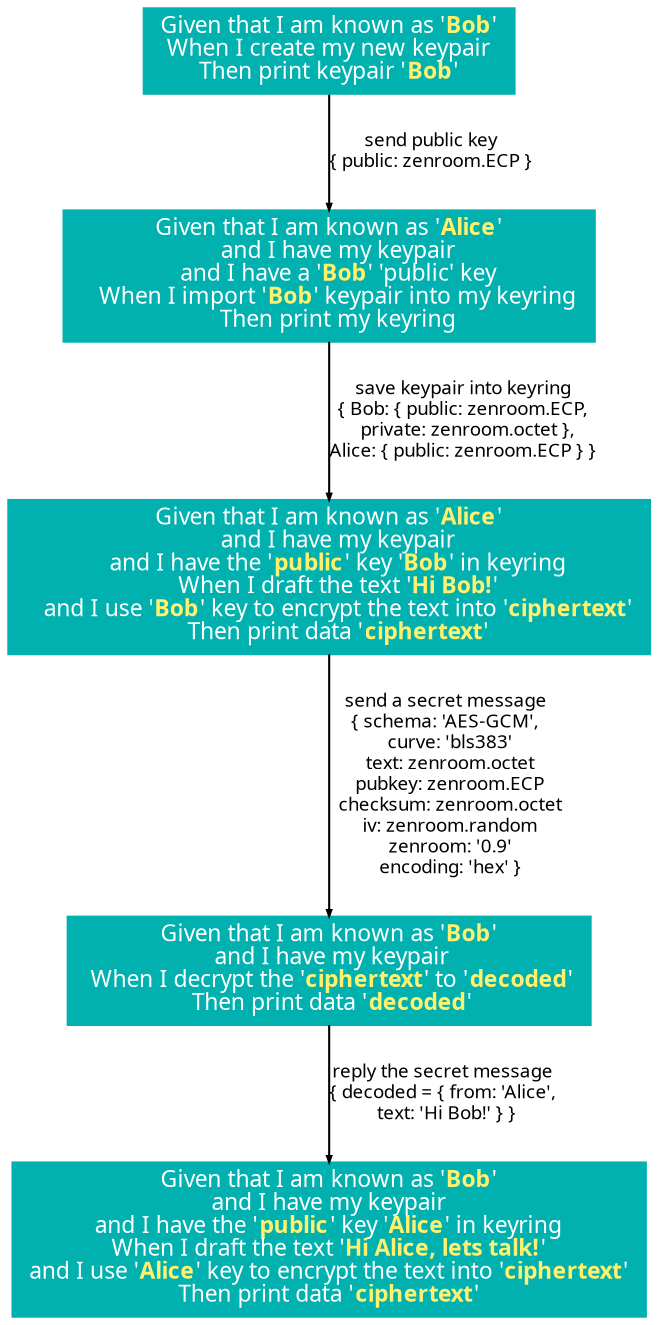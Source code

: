 digraph zencode_encrypt {
	// node [shape=box, splines=compound, rank=max,
	// 	  overlap=false, overlap_shrink=true,
	// 	  pack=true, packmode=nodes, resolution=1200,
	// 	  outputorder=edgesfirst, style=filled color="#00b1b0" fontcolor=white];
	graph [ dpi=200, bgcolor=white ];
	node [shape=box, rank=max, fontname=Montserrat, fontsize=11, bgcolor=white,
		  overlap=false, pack=true, style=filled color="#00b1b0" fontcolor=white];
	edge [fontname=Montserrat, fontsize=9, arrowsize=0.3]

	Keygen_Bob [label=
				<Given that I am known as '<b><font color="#fff16e">Bob</font></b>'<br/>
				When I create my new keypair<br/>
				Then print keypair '<b><font color="#fff16e">Bob</font></b>'>]

	Kimport_Alice [label=
				   <Given that I am known as '<b><font color="#fff16e">Alice</font></b>'<br/>
				   and I have my keypair<br/>
				   and I have a '<font color="#fff16e"><b>Bob</b></font>' 'public' key<br/>
				   When I import '<font color="#fff16e"><b>Bob</b></font>' keypair into my keyring<br/>
				   Then print my keyring>]

	Encrypt_Alice [label=
				   <Given that I am known as '<font color="#fff16e"><b>Alice</b></font>'<br/>
				   and I have my keypair<br/>
				   and I have the '<font color="#fff16e"><b>public</b></font>' key '<font color="#fff16e"><b>Bob</b></font>' in keyring<br/>
				   When I draft the text '<font color="#fff16e"><b>Hi Bob!</b></font>'<br/>
				   and I use '<font color="#fff16e"><b>Bob</b></font>' key to encrypt the text into '<font color="#fff16e"><b>ciphertext</b></font>'<br/>
				   Then print data '<font color="#fff16e"><b>ciphertext</b></font>'>]

	Decrypt_Bob [label=
				 <Given that I am known as '<font color="#fff16e"><b>Bob</b></font>'<br/>
				 and I have my keypair<br/>
				 When I decrypt the '<font color="#fff16e"><b>ciphertext</b></font>' to '<font color="#fff16e"><b>decoded</b></font>'<br/>
				 Then print data '<font color="#fff16e"><b>decoded</b></font>'>]

	Answer_Alice [label=
				<Given that I am known as '<font color="#fff16e"><b>Bob</b></font>'<br/>
				and I have my keypair<br/>
				and I have the '<font color="#fff16e"><b>public</b></font>' key '<font color="#fff16e"><b>Alice</b></font>' in keyring<br/>
				When I draft the text '<font color="#fff16e"><b>Hi Alice, lets talk!</b></font>'<br/>
				and I use '<font color="#fff16e"><b>Alice</b></font>' key to encrypt the text into '<font color="#fff16e"><b>ciphertext</b></font>'<br/>
				Then print data '<font color="#fff16e"><b>ciphertext</b></font>'>]

	Keygen_Bob -> Kimport_Alice [label="send public key\n{ public: zenroom.ECP }"]

	Kimport_Alice -> Encrypt_Alice [label="save keypair into keyring\n{ Bob: { public: zenroom.ECP,\n  private: zenroom.octet },\nAlice: { public: zenroom.ECP } }"]

	Encrypt_Alice -> Decrypt_Bob [label="send a secret message\n{ schema: 'AES-GCM',\n  curve: 'bls383'\n  text: zenroom.octet\n  pubkey: zenroom.ECP\n  checksum: zenroom.octet\n  iv: zenroom.random\n  zenroom: '0.9'\n  encoding: 'hex' }"]

	Decrypt_Bob -> Answer_Alice [label="reply the secret message\n{ decoded = { from: 'Alice',\n  text: 'Hi Bob!' } }"]

}
